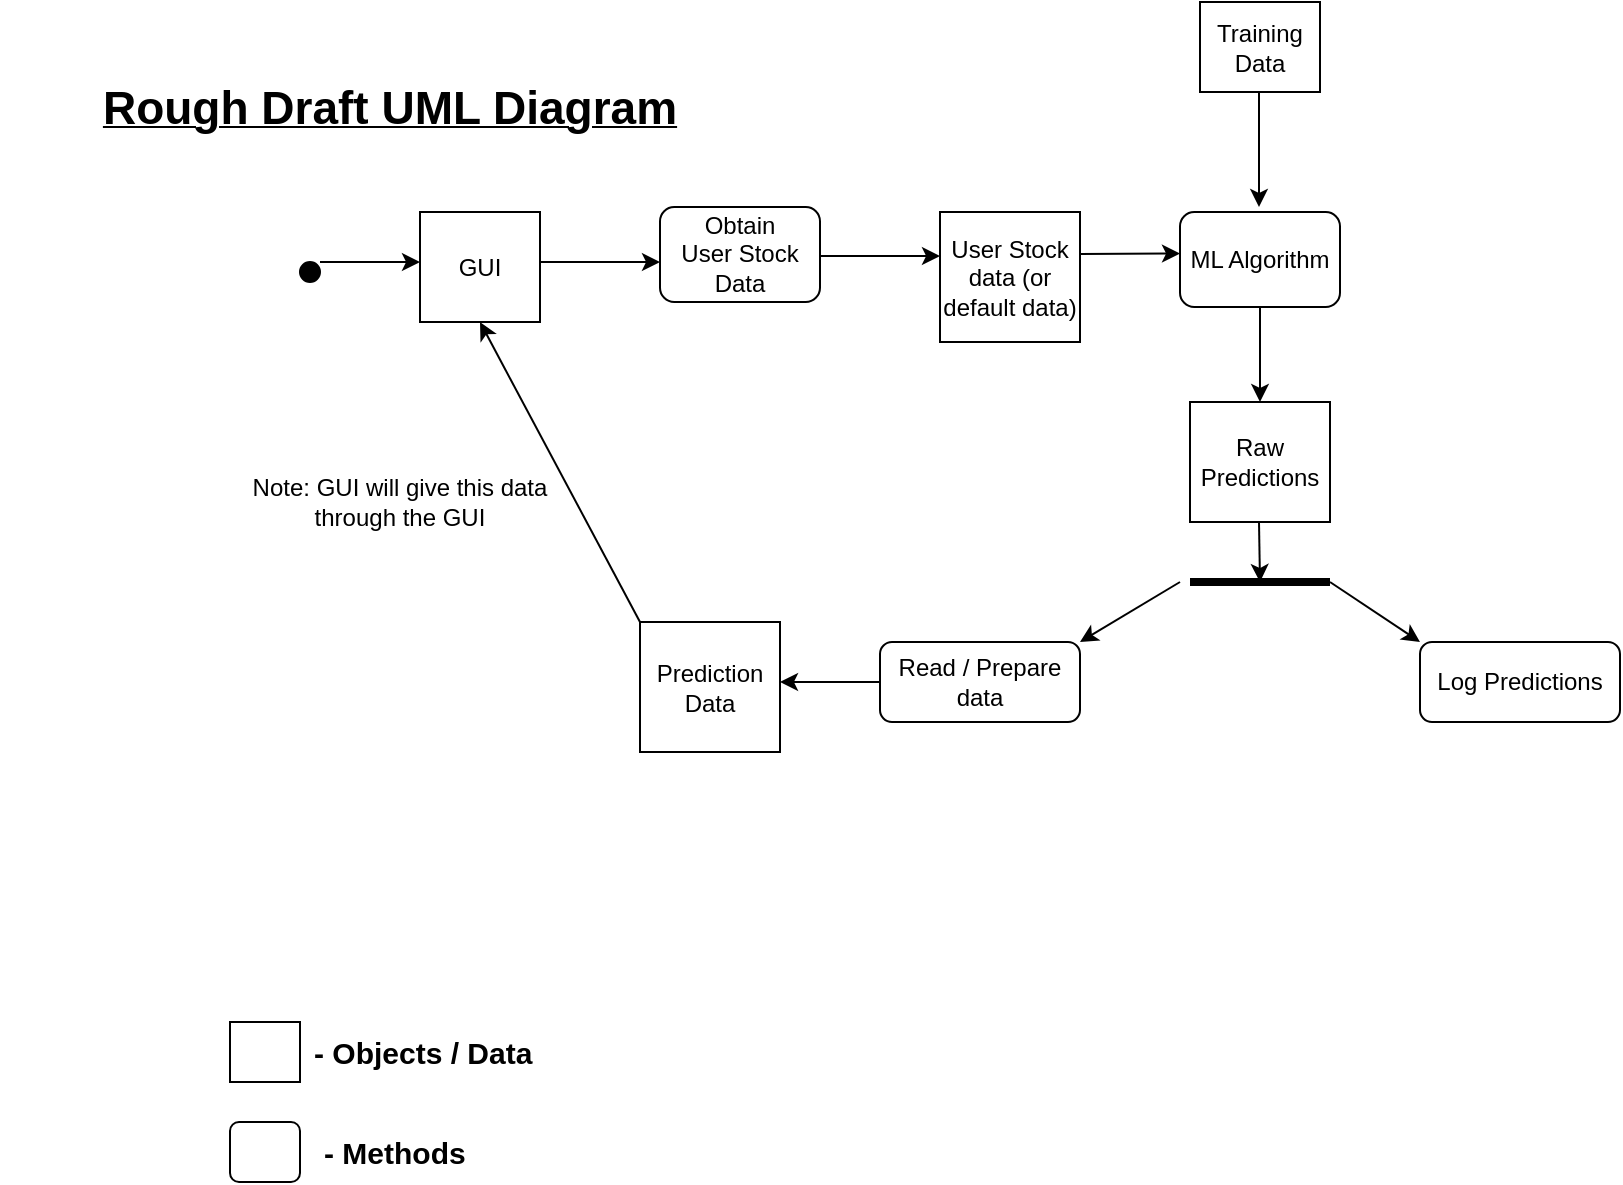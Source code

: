 <mxfile version="24.7.2" type="github">
  <diagram id="C5RBs43oDa-KdzZeNtuy" name="Page-1">
    <mxGraphModel dx="2587" dy="1579" grid="1" gridSize="10" guides="1" tooltips="1" connect="1" arrows="1" fold="1" page="1" pageScale="1" pageWidth="827" pageHeight="1169" math="0" shadow="0">
      <root>
        <mxCell id="WIyWlLk6GJQsqaUBKTNV-0" />
        <mxCell id="WIyWlLk6GJQsqaUBKTNV-1" parent="WIyWlLk6GJQsqaUBKTNV-0" />
        <mxCell id="fn--iJWpwkI6Ji2KhRYZ-12" value="" style="ellipse;whiteSpace=wrap;html=1;fillColor=#000000;" parent="WIyWlLk6GJQsqaUBKTNV-1" vertex="1">
          <mxGeometry x="-600" y="170" width="10" height="10" as="geometry" />
        </mxCell>
        <mxCell id="fn--iJWpwkI6Ji2KhRYZ-13" value="" style="endArrow=classic;html=1;rounded=0;" parent="WIyWlLk6GJQsqaUBKTNV-1" edge="1">
          <mxGeometry width="50" height="50" relative="1" as="geometry">
            <mxPoint x="-590" y="170" as="sourcePoint" />
            <mxPoint x="-540" y="170" as="targetPoint" />
          </mxGeometry>
        </mxCell>
        <mxCell id="fn--iJWpwkI6Ji2KhRYZ-14" value="GUI" style="rounded=0;whiteSpace=wrap;html=1;" parent="WIyWlLk6GJQsqaUBKTNV-1" vertex="1">
          <mxGeometry x="-540" y="145" width="60" height="55" as="geometry" />
        </mxCell>
        <mxCell id="fn--iJWpwkI6Ji2KhRYZ-15" value="" style="endArrow=classic;html=1;rounded=0;" parent="WIyWlLk6GJQsqaUBKTNV-1" edge="1">
          <mxGeometry width="50" height="50" relative="1" as="geometry">
            <mxPoint x="-480" y="170" as="sourcePoint" />
            <mxPoint x="-420" y="170" as="targetPoint" />
          </mxGeometry>
        </mxCell>
        <mxCell id="fn--iJWpwkI6Ji2KhRYZ-21" value="&lt;div&gt;Obtain&lt;/div&gt;&lt;div&gt;User Stock Data&lt;/div&gt;" style="rounded=1;whiteSpace=wrap;html=1;" parent="WIyWlLk6GJQsqaUBKTNV-1" vertex="1">
          <mxGeometry x="-420" y="142.5" width="80" height="47.5" as="geometry" />
        </mxCell>
        <mxCell id="fn--iJWpwkI6Ji2KhRYZ-22" value="&lt;div&gt;User Stock data (or default data)&lt;br&gt;&lt;/div&gt;" style="rounded=0;whiteSpace=wrap;html=1;" parent="WIyWlLk6GJQsqaUBKTNV-1" vertex="1">
          <mxGeometry x="-280" y="145" width="70" height="65" as="geometry" />
        </mxCell>
        <mxCell id="fn--iJWpwkI6Ji2KhRYZ-24" value="" style="endArrow=classic;html=1;rounded=0;" parent="WIyWlLk6GJQsqaUBKTNV-1" edge="1">
          <mxGeometry width="50" height="50" relative="1" as="geometry">
            <mxPoint x="-340" y="167" as="sourcePoint" />
            <mxPoint x="-280" y="167" as="targetPoint" />
          </mxGeometry>
        </mxCell>
        <mxCell id="fn--iJWpwkI6Ji2KhRYZ-26" value="" style="endArrow=classic;html=1;rounded=0;" parent="WIyWlLk6GJQsqaUBKTNV-1" edge="1">
          <mxGeometry width="50" height="50" relative="1" as="geometry">
            <mxPoint x="-210" y="166" as="sourcePoint" />
            <mxPoint x="-160" y="165.75" as="targetPoint" />
          </mxGeometry>
        </mxCell>
        <mxCell id="fn--iJWpwkI6Ji2KhRYZ-28" value="ML Algorithm" style="rounded=1;whiteSpace=wrap;html=1;" parent="WIyWlLk6GJQsqaUBKTNV-1" vertex="1">
          <mxGeometry x="-160" y="145" width="80" height="47.5" as="geometry" />
        </mxCell>
        <mxCell id="fn--iJWpwkI6Ji2KhRYZ-30" value="" style="endArrow=classic;html=1;rounded=0;" parent="WIyWlLk6GJQsqaUBKTNV-1" edge="1">
          <mxGeometry width="50" height="50" relative="1" as="geometry">
            <mxPoint x="-120.5" y="85" as="sourcePoint" />
            <mxPoint x="-120.5" y="142.5" as="targetPoint" />
          </mxGeometry>
        </mxCell>
        <mxCell id="fn--iJWpwkI6Ji2KhRYZ-31" value="Training Data" style="rounded=0;whiteSpace=wrap;html=1;" parent="WIyWlLk6GJQsqaUBKTNV-1" vertex="1">
          <mxGeometry x="-150" y="40" width="60" height="45" as="geometry" />
        </mxCell>
        <mxCell id="fn--iJWpwkI6Ji2KhRYZ-35" value="" style="endArrow=classic;html=1;rounded=0;" parent="WIyWlLk6GJQsqaUBKTNV-1" edge="1">
          <mxGeometry width="50" height="50" relative="1" as="geometry">
            <mxPoint x="-120" y="192.5" as="sourcePoint" />
            <mxPoint x="-120" y="240" as="targetPoint" />
          </mxGeometry>
        </mxCell>
        <mxCell id="fn--iJWpwkI6Ji2KhRYZ-37" value="&lt;div&gt;Raw Predictions&lt;/div&gt;" style="rounded=0;whiteSpace=wrap;html=1;" parent="WIyWlLk6GJQsqaUBKTNV-1" vertex="1">
          <mxGeometry x="-155" y="240" width="70" height="60" as="geometry" />
        </mxCell>
        <mxCell id="fn--iJWpwkI6Ji2KhRYZ-42" value="" style="endArrow=classic;html=1;rounded=0;" parent="WIyWlLk6GJQsqaUBKTNV-1" edge="1">
          <mxGeometry width="50" height="50" relative="1" as="geometry">
            <mxPoint x="-85" y="330" as="sourcePoint" />
            <mxPoint x="-40" y="360" as="targetPoint" />
          </mxGeometry>
        </mxCell>
        <mxCell id="fn--iJWpwkI6Ji2KhRYZ-43" value="" style="endArrow=none;html=1;rounded=0;strokeWidth=4;" parent="WIyWlLk6GJQsqaUBKTNV-1" edge="1">
          <mxGeometry width="50" height="50" relative="1" as="geometry">
            <mxPoint x="-155" y="330" as="sourcePoint" />
            <mxPoint x="-85" y="330" as="targetPoint" />
          </mxGeometry>
        </mxCell>
        <mxCell id="fn--iJWpwkI6Ji2KhRYZ-44" value="" style="endArrow=classic;html=1;rounded=0;" parent="WIyWlLk6GJQsqaUBKTNV-1" edge="1">
          <mxGeometry width="50" height="50" relative="1" as="geometry">
            <mxPoint x="-120.5" y="300" as="sourcePoint" />
            <mxPoint x="-120" y="330" as="targetPoint" />
          </mxGeometry>
        </mxCell>
        <mxCell id="fn--iJWpwkI6Ji2KhRYZ-45" value="Log Predictions" style="rounded=1;whiteSpace=wrap;html=1;" parent="WIyWlLk6GJQsqaUBKTNV-1" vertex="1">
          <mxGeometry x="-40" y="360" width="100" height="40" as="geometry" />
        </mxCell>
        <mxCell id="fn--iJWpwkI6Ji2KhRYZ-47" value="" style="endArrow=classic;html=1;rounded=0;" parent="WIyWlLk6GJQsqaUBKTNV-1" edge="1">
          <mxGeometry width="50" height="50" relative="1" as="geometry">
            <mxPoint x="-160" y="330" as="sourcePoint" />
            <mxPoint x="-210" y="360" as="targetPoint" />
          </mxGeometry>
        </mxCell>
        <mxCell id="fn--iJWpwkI6Ji2KhRYZ-50" value="Read / Prepare data" style="rounded=1;whiteSpace=wrap;html=1;" parent="WIyWlLk6GJQsqaUBKTNV-1" vertex="1">
          <mxGeometry x="-310" y="360" width="100" height="40" as="geometry" />
        </mxCell>
        <mxCell id="fn--iJWpwkI6Ji2KhRYZ-51" value="" style="endArrow=classic;html=1;rounded=0;" parent="WIyWlLk6GJQsqaUBKTNV-1" edge="1">
          <mxGeometry width="50" height="50" relative="1" as="geometry">
            <mxPoint x="-310" y="380" as="sourcePoint" />
            <mxPoint x="-360" y="380" as="targetPoint" />
          </mxGeometry>
        </mxCell>
        <mxCell id="fn--iJWpwkI6Ji2KhRYZ-53" value="&lt;div&gt;Prediction&lt;/div&gt;&lt;div&gt;Data&lt;br&gt;&lt;/div&gt;" style="rounded=0;whiteSpace=wrap;html=1;" parent="WIyWlLk6GJQsqaUBKTNV-1" vertex="1">
          <mxGeometry x="-430" y="350" width="70" height="65" as="geometry" />
        </mxCell>
        <mxCell id="fn--iJWpwkI6Ji2KhRYZ-54" value="" style="endArrow=classic;html=1;rounded=0;entryX=0.5;entryY=1;entryDx=0;entryDy=0;" parent="WIyWlLk6GJQsqaUBKTNV-1" target="fn--iJWpwkI6Ji2KhRYZ-14" edge="1">
          <mxGeometry width="50" height="50" relative="1" as="geometry">
            <mxPoint x="-430" y="350" as="sourcePoint" />
            <mxPoint x="-380" y="300" as="targetPoint" />
          </mxGeometry>
        </mxCell>
        <mxCell id="fn--iJWpwkI6Ji2KhRYZ-55" value="&lt;div&gt;Note: GUI will give this data through the GUI&lt;/div&gt;" style="text;html=1;align=center;verticalAlign=middle;whiteSpace=wrap;rounded=0;" parent="WIyWlLk6GJQsqaUBKTNV-1" vertex="1">
          <mxGeometry x="-630" y="270" width="160" height="40" as="geometry" />
        </mxCell>
        <mxCell id="fn--iJWpwkI6Ji2KhRYZ-56" value="&lt;b&gt;&lt;u&gt;&lt;font style=&quot;font-size: 23px;&quot;&gt;Rough Draft UML Diagram&lt;/font&gt;&lt;/u&gt;&lt;/b&gt;" style="text;html=1;align=center;verticalAlign=middle;whiteSpace=wrap;rounded=0;" parent="WIyWlLk6GJQsqaUBKTNV-1" vertex="1">
          <mxGeometry x="-750" y="70" width="390" height="45" as="geometry" />
        </mxCell>
        <mxCell id="fn--iJWpwkI6Ji2KhRYZ-57" value="" style="rounded=0;whiteSpace=wrap;html=1;" parent="WIyWlLk6GJQsqaUBKTNV-1" vertex="1">
          <mxGeometry x="-635" y="550" width="35" height="30" as="geometry" />
        </mxCell>
        <mxCell id="fn--iJWpwkI6Ji2KhRYZ-60" value="&lt;div style=&quot;font-size: 15px;&quot; align=&quot;left&quot;&gt;&lt;b&gt;- Objects / Data&lt;br&gt;&lt;/b&gt;&lt;/div&gt;" style="text;html=1;align=left;verticalAlign=middle;whiteSpace=wrap;rounded=0;" parent="WIyWlLk6GJQsqaUBKTNV-1" vertex="1">
          <mxGeometry x="-595" y="550" width="115" height="30" as="geometry" />
        </mxCell>
        <mxCell id="fn--iJWpwkI6Ji2KhRYZ-61" value="" style="rounded=1;whiteSpace=wrap;html=1;" parent="WIyWlLk6GJQsqaUBKTNV-1" vertex="1">
          <mxGeometry x="-635" y="600" width="35" height="30" as="geometry" />
        </mxCell>
        <mxCell id="fn--iJWpwkI6Ji2KhRYZ-64" value="&lt;div style=&quot;font-size: 15px;&quot; align=&quot;left&quot;&gt;&lt;b&gt;- Methods&lt;br&gt;&lt;/b&gt;&lt;/div&gt;" style="text;html=1;align=left;verticalAlign=middle;whiteSpace=wrap;rounded=0;" parent="WIyWlLk6GJQsqaUBKTNV-1" vertex="1">
          <mxGeometry x="-590" y="600" width="115" height="30" as="geometry" />
        </mxCell>
      </root>
    </mxGraphModel>
  </diagram>
</mxfile>
